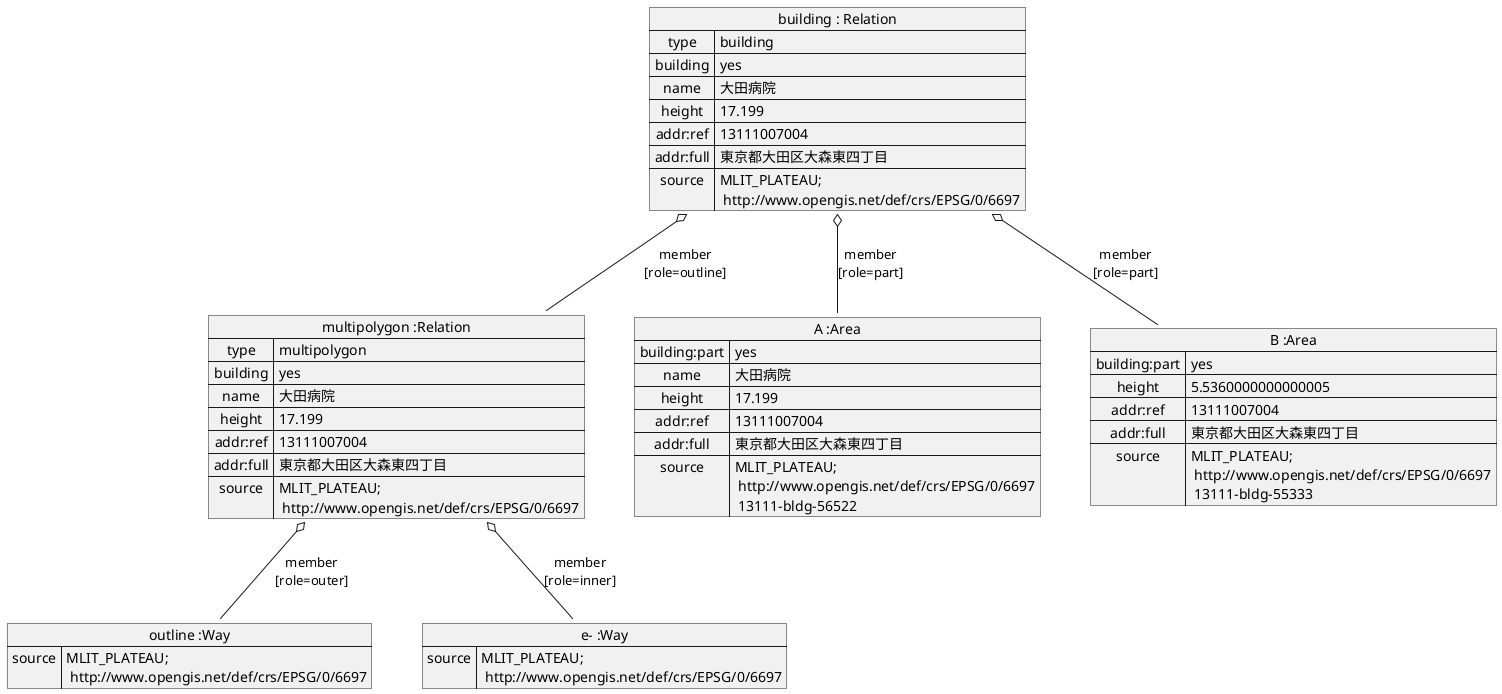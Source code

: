 @startuml
map "building : Relation" as building {
 type => building
 building => yes
 name => 大田病院
 height => 17.199
 addr:ref => 13111007004
 addr:full => 東京都大田区大森東四丁目
 source => MLIT_PLATEAU;\n http://www.opengis.net/def/crs/EPSG/0/6697
}

map "multipolygon :Relation" as multipolygon {
 type => multipolygon
 building => yes
 name => 大田病院
 height => 17.199
 addr:ref => 13111007004
 addr:full => 東京都大田区大森東四丁目
 source => MLIT_PLATEAU;\n http://www.opengis.net/def/crs/EPSG/0/6697
}

map "outline :Way" as outer {
 source => MLIT_PLATEAU;\n http://www.opengis.net/def/crs/EPSG/0/6697
}

map "e- :Way" as e {
 source => MLIT_PLATEAU;\n http://www.opengis.net/def/crs/EPSG/0/6697
}

map "A :Area" as A {
 building:part => yes
 name => 大田病院
 height => 17.199
 addr:ref => 13111007004
 addr:full => 東京都大田区大森東四丁目
 source => MLIT_PLATEAU;\n http://www.opengis.net/def/crs/EPSG/0/6697\n 13111-bldg-56522
}
map "B :Area" as B {
 building:part => yes
 height => 5.5360000000000005
 addr:ref => 13111007004
 addr:full => 東京都大田区大森東四丁目
 source => MLIT_PLATEAU;\n http://www.opengis.net/def/crs/EPSG/0/6697\n 13111-bldg-55333
}

building o-- multipolygon : member\n[role=outline]
building o-- A : member\n[role=part]
building o-- B : member\n[role=part]

multipolygon  o-- outer : member\n[role=outer]
multipolygon  o-- e : member\n[role=inner]
@enduml
